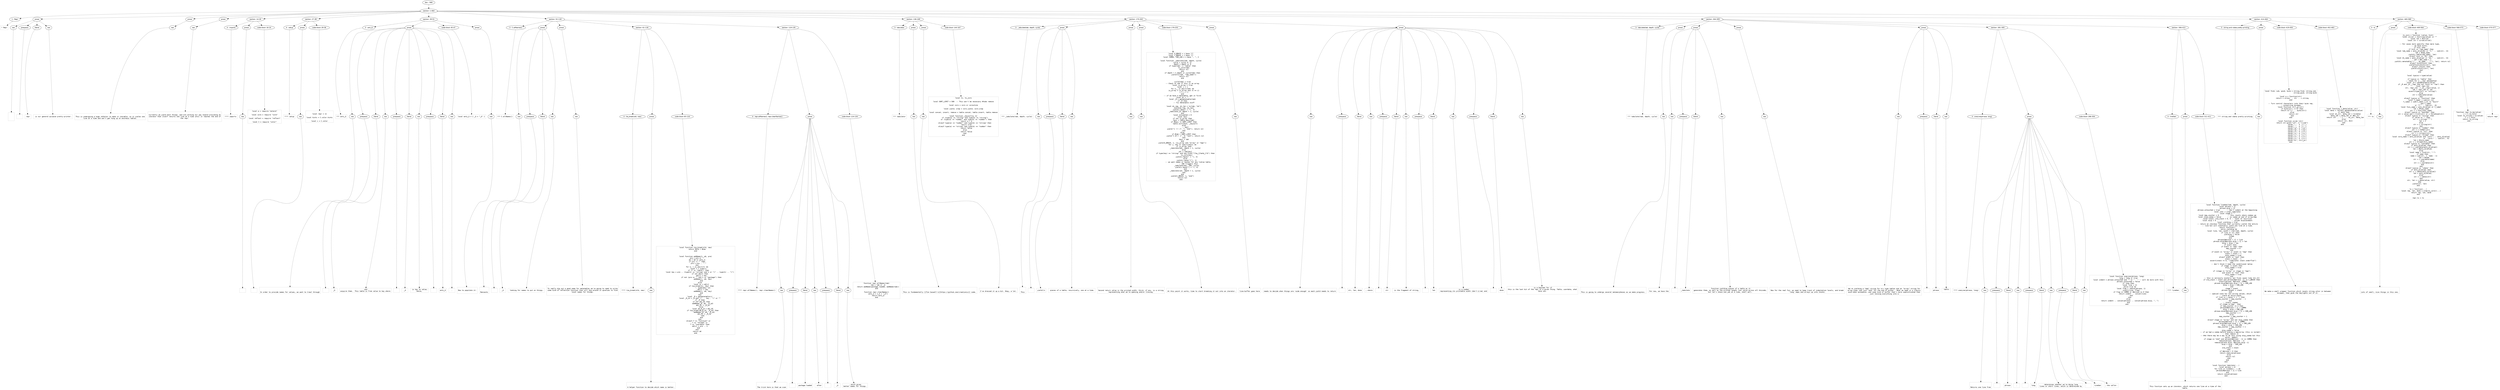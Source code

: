 digraph lpegNode {

node [fontname=Helvetica]
edge [style=dashed]

doc_0 [label="doc - 580"]


doc_0 -> { section_1}
{rank=same; section_1}

section_1 [label="section: 1-464"]


// END RANK doc_0

section_1 -> { header_2 prose_3 prose_4 prose_5 section_6 section_7 section_8 section_9 section_10 section_11 section_12 section_13 section_14}
{rank=same; header_2 prose_3 prose_4 prose_5 section_6 section_7 section_8 section_9 section_10 section_11 section_12 section_13 section_14}

header_2 [label="1 : Repr"]

prose_3 [label="prose"]

prose_4 [label="prose"]

prose_5 [label="prose"]

section_6 [label="section: 14-26"]

section_7 [label="section: 27-38"]

section_8 [label="section: 39-51"]

section_9 [label="section: 52-118"]

section_10 [label="section: 136-169"]

section_11 [label="section: 170-263"]

section_12 [label="section: 264-305"]

section_13 [label="section: 414-464"]

section_14 [label="section: 465-580"]


// END RANK section_1

header_2 -> leaf_15
leaf_15  [color=Gray,shape=rectangle,fontname=Inconsolata,label="* Repr"]
// END RANK header_2

prose_3 -> { raw_16 prespace_17 literal_18 raw_19}
{rank=same; raw_16 prespace_17 literal_18 raw_19}

raw_16 [label="raw"]

prespace_17 [label="prespace"]

literal_18 [label="literal"]

raw_19 [label="raw"]


// END RANK prose_3

raw_16 -> leaf_20
leaf_20  [color=Gray,shape=rectangle,fontname=Inconsolata,label="


 "]
// END RANK raw_16

prespace_17 -> leaf_21
leaf_21  [color=Gray,shape=rectangle,fontname=Inconsolata,label=" "]
// END RANK prespace_17

literal_18 -> leaf_22
leaf_22  [color=Gray,shape=rectangle,fontname=Inconsolata,label="repr"]
// END RANK literal_18

raw_19 -> leaf_23
leaf_23  [color=Gray,shape=rectangle,fontname=Inconsolata,label=" is our general-purpose pretty-printer.
"]
// END RANK raw_19

prose_4 -> { raw_24}
{rank=same; raw_24}

raw_24 [label="raw"]


// END RANK prose_4

raw_24 -> leaf_25
leaf_25  [color=Gray,shape=rectangle,fontname=Inconsolata,label="
This is undergoing a huge refactor to make it iterable, so it yields one
line at a time and won't get hung up on enormous tables.
"]
// END RANK raw_24

prose_5 -> { raw_26}
{rank=same; raw_26}

raw_26 [label="raw"]


// END RANK prose_5

raw_26 -> leaf_27
leaf_27  [color=Gray,shape=rectangle,fontname=Inconsolata,label="
Currently we yield most things, and are working our way toward providing an
iterator that itself returns one line at a time until it reaches the end of
the repr.

"]
// END RANK raw_26

section_6 -> { header_28 prose_29 codeblock_30}
{rank=same; header_28 prose_29 codeblock_30}

header_28 [label="4 : imports"]

prose_29 [label="prose"]

codeblock_30 [label="code block 16-24"]


// END RANK section_6

header_28 -> leaf_31
leaf_31  [color=Gray,shape=rectangle,fontname=Inconsolata,label="**** imports"]
// END RANK header_28

prose_29 -> { raw_32}
{rank=same; raw_32}

raw_32 [label="raw"]


// END RANK prose_29

raw_32 -> leaf_33
leaf_33  [color=Gray,shape=rectangle,fontname=Inconsolata,label="
"]
// END RANK raw_32

codeblock_30 -> leaf_34
leaf_34  [color=Gray,shape=rectangle,fontname=Inconsolata,label="local a = require \"anterm\"

local core = require \"core\"

local reflect = require \"reflect\"

local C = require \"color\""]
// END RANK codeblock_30

section_7 -> { header_35 prose_36 codeblock_37}
{rank=same; header_35 prose_36 codeblock_37}

header_35 [label="4 : setup"]

prose_36 [label="prose"]

codeblock_37 [label="code block 29-36"]


// END RANK section_7

header_35 -> leaf_38
leaf_38  [color=Gray,shape=rectangle,fontname=Inconsolata,label="**** setup"]
// END RANK header_35

prose_36 -> { raw_39}
{rank=same; raw_39}

raw_39 [label="raw"]


// END RANK prose_36

raw_39 -> leaf_40
leaf_40  [color=Gray,shape=rectangle,fontname=Inconsolata,label="
"]
// END RANK raw_39

codeblock_37 -> leaf_41
leaf_41  [color=Gray,shape=rectangle,fontname=Inconsolata,label="
local repr = {}

local hints = C.color.hints

local c = C.color"]
// END RANK codeblock_37

section_8 -> { header_42 prose_43 codeblock_44 prose_45}
{rank=same; header_42 prose_43 codeblock_44 prose_45}

header_42 [label="3 : anti_G"]

prose_43 [label="prose"]

codeblock_44 [label="code block 45-47"]

prose_45 [label="prose"]


// END RANK section_8

header_42 -> leaf_46
leaf_46  [color=Gray,shape=rectangle,fontname=Inconsolata,label="*** anti_G"]
// END RANK header_42

prose_43 -> { raw_47 prespace_48 literal_49 raw_50 prespace_51 literal_52 raw_53 prespace_54 literal_55 raw_56}
{rank=same; raw_47 prespace_48 literal_49 raw_50 prespace_51 literal_52 raw_53 prespace_54 literal_55 raw_56}

raw_47 [label="raw"]

prespace_48 [label="prespace"]

literal_49 [label="literal"]

raw_50 [label="raw"]

prespace_51 [label="prespace"]

literal_52 [label="literal"]

raw_53 [label="raw"]

prespace_54 [label="prespace"]

literal_55 [label="literal"]

raw_56 [label="raw"]


// END RANK prose_43

raw_47 -> leaf_57
leaf_57  [color=Gray,shape=rectangle,fontname=Inconsolata,label="

In order to provide names for values, we want to trawl through"]
// END RANK raw_47

prespace_48 -> leaf_58
leaf_58  [color=Gray,shape=rectangle,fontname=Inconsolata,label=" "]
// END RANK prespace_48

literal_49 -> leaf_59
leaf_59  [color=Gray,shape=rectangle,fontname=Inconsolata,label="_G"]
// END RANK literal_49

raw_50 -> leaf_60
leaf_60  [color=Gray,shape=rectangle,fontname=Inconsolata,label=" and
acquire them.  This table is from value to key where"]
// END RANK raw_50

prespace_51 -> leaf_61
leaf_61  [color=Gray,shape=rectangle,fontname=Inconsolata,label=" "]
// END RANK prespace_51

literal_52 -> leaf_62
leaf_62  [color=Gray,shape=rectangle,fontname=Inconsolata,label="_G"]
// END RANK literal_52

raw_53 -> leaf_63
leaf_63  [color=Gray,shape=rectangle,fontname=Inconsolata,label=" is key to value,
hence,"]
// END RANK raw_53

prespace_54 -> leaf_64
leaf_64  [color=Gray,shape=rectangle,fontname=Inconsolata,label=" "]
// END RANK prespace_54

literal_55 -> leaf_65
leaf_65  [color=Gray,shape=rectangle,fontname=Inconsolata,label="anti_G"]
// END RANK literal_55

raw_56 -> leaf_66
leaf_66  [color=Gray,shape=rectangle,fontname=Inconsolata,label=".
"]
// END RANK raw_56

codeblock_44 -> leaf_67
leaf_67  [color=Gray,shape=rectangle,fontname=Inconsolata,label="local anti_G = { _G = \"_G\" }"]
// END RANK codeblock_44

prose_45 -> { raw_68}
{rank=same; raw_68}

raw_68 [label="raw"]


// END RANK prose_45

raw_68 -> leaf_69
leaf_69  [color=Gray,shape=rectangle,fontname=Inconsolata,label="
Now to populate it:

"]
// END RANK raw_68

section_9 -> { header_70 prose_71 prose_72 section_73 section_74}
{rank=same; header_70 prose_71 prose_72 section_73 section_74}

header_70 [label="3 : C.allNames()"]

prose_71 [label="prose"]

prose_72 [label="prose"]

section_73 [label="section: 61-118"]

section_74 [label="section: 119-135"]


// END RANK section_9

header_70 -> leaf_75
leaf_75  [color=Gray,shape=rectangle,fontname=Inconsolata,label="*** C.allNames()"]
// END RANK header_70

prose_71 -> { raw_76 prespace_77 literal_78 raw_79}
{rank=same; raw_76 prespace_77 literal_78 raw_79}

raw_76 [label="raw"]

prespace_77 [label="prespace"]

literal_78 [label="literal"]

raw_79 [label="raw"]


// END RANK prose_71

raw_76 -> leaf_80
leaf_80  [color=Gray,shape=rectangle,fontname=Inconsolata,label="

Ransacks"]
// END RANK raw_76

prespace_77 -> leaf_81
leaf_81  [color=Gray,shape=rectangle,fontname=Inconsolata,label=" "]
// END RANK prespace_77

literal_78 -> leaf_82
leaf_82  [color=Gray,shape=rectangle,fontname=Inconsolata,label="_G"]
// END RANK literal_78

raw_79 -> leaf_83
leaf_83  [color=Gray,shape=rectangle,fontname=Inconsolata,label=" looking for names to put on things.
"]
// END RANK raw_79

prose_72 -> { raw_84}
{rank=same; raw_84}

raw_84 [label="raw"]


// END RANK prose_72

raw_84 -> leaf_85
leaf_85  [color=Gray,shape=rectangle,fontname=Inconsolata,label="
To really dig out a good name for metatables we're going to need to write
some kind of reflection function that will dig around in upvalues to find
local names for things.

"]
// END RANK raw_84

section_73 -> { header_86 prose_87 codeblock_88}
{rank=same; header_86 prose_87 codeblock_88}

header_86 [label="4 : tie_break(old, new)"]

prose_87 [label="prose"]

codeblock_88 [label="code block 65-116"]


// END RANK section_73

header_86 -> leaf_89
leaf_89  [color=Gray,shape=rectangle,fontname=Inconsolata,label="**** tie_break(old, new)"]
// END RANK header_86

prose_87 -> { raw_90}
{rank=same; raw_90}

raw_90 [label="raw"]


// END RANK prose_87

raw_90 -> leaf_91
leaf_91  [color=Gray,shape=rectangle,fontname=Inconsolata,label="

A helper function to decide which name is better.
"]
// END RANK raw_90

codeblock_88 -> leaf_92
leaf_92  [color=Gray,shape=rectangle,fontname=Inconsolata,label="local function tie_break(old, new)
   return #old > #new
end


local function addName(t, aG, pre)
   pre = pre or \"\"
   aG = aG or anti_G
   if pre ~= \"\" then
      pre = pre .. \".\"
   end
   for k, v in pairs(t) do
      local T = type(v)
      if (T == \"table\") then
         local key = pre .. (type(k) == \"string\" and k or \"<\" .. type(k) .. \">\")
         if not aG[v] then
            aG[v] = key
            if not (pre == \"\" and k == \"package\") then
               addName(v, aG, key)
            end
         else
            local kv = aG[v]
            if tie_break(kv, key) then
               -- quadradic lol
               aG[v] = key
               addName(v, aG, key)
            end
         end
         local _M = getmetatable(v)
         local _M_id = _M and \"⟨\" .. key.. \"⟩\" or \"\"
         if _M then
            if not aG[_M] then
               addName(_M, aG, _M_id)
               aG[_M] = _M_id
            else
               local aG_M_id = aG[_M]
               if tie_break(aG_M_id, _M_id) then
                  addName(_M, aG, _M_id)
                  aG[_M] = _M_id
               end
            end
         end
      elseif T == \"function\" or
         T == \"thread\" or
         T == \"userdata\" then
         aG[v] = pre .. k
      end
   end
   return aG
end"]
// END RANK codeblock_88

section_74 -> { header_93 prose_94 codeblock_95}
{rank=same; header_93 prose_94 codeblock_95}

header_93 [label="4 : repr.allNames(), repr.clearNames()"]

prose_94 [label="prose"]

codeblock_95 [label="code block 124-134"]


// END RANK section_74

header_93 -> leaf_96
leaf_96  [color=Gray,shape=rectangle,fontname=Inconsolata,label="**** repr.allNames(), repr.clearNames()"]
// END RANK header_93

prose_94 -> { raw_97 prespace_98 literal_99 raw_100 prespace_101 literal_102 raw_103}
{rank=same; raw_97 prespace_98 literal_99 raw_100 prespace_101 literal_102 raw_103}

raw_97 [label="raw"]

prespace_98 [label="prespace"]

literal_99 [label="literal"]

raw_100 [label="raw"]

prespace_101 [label="prespace"]

literal_102 [label="literal"]

raw_103 [label="raw"]


// END RANK prose_94

raw_97 -> leaf_104
leaf_104  [color=Gray,shape=rectangle,fontname=Inconsolata,label="

The trick here is that we scan"]
// END RANK raw_97

prespace_98 -> leaf_105
leaf_105  [color=Gray,shape=rectangle,fontname=Inconsolata,label=" "]
// END RANK prespace_98

literal_99 -> leaf_106
leaf_106  [color=Gray,shape=rectangle,fontname=Inconsolata,label="package.loaded"]
// END RANK literal_99

raw_100 -> leaf_107
leaf_107  [color=Gray,shape=rectangle,fontname=Inconsolata,label=" after"]
// END RANK raw_100

prespace_101 -> leaf_108
leaf_108  [color=Gray,shape=rectangle,fontname=Inconsolata,label=" "]
// END RANK prespace_101

literal_102 -> leaf_109
leaf_109  [color=Gray,shape=rectangle,fontname=Inconsolata,label="_G"]
// END RANK literal_102

raw_103 -> leaf_110
leaf_110  [color=Gray,shape=rectangle,fontname=Inconsolata,label=", which gives
better names for things.
"]
// END RANK raw_103

codeblock_95 -> leaf_111
leaf_111  [color=Gray,shape=rectangle,fontname=Inconsolata,label="function repr.allNames(tab)
   tab = tab or _G
   return addName(package.loaded, addName(tab))
end

function repr.clearNames()
   anti_G = {_G = \"_G\"}
   return anti_G
end"]
// END RANK codeblock_95

section_10 -> { header_112 prose_113 prose_114 codeblock_115}
{rank=same; header_112 prose_113 prose_114 codeblock_115}

header_112 [label="3 : tabulator"]

prose_113 [label="prose"]

prose_114 [label="prose"]

codeblock_115 [label="code block 144-167"]


// END RANK section_10

header_112 -> leaf_116
leaf_116  [color=Gray,shape=rectangle,fontname=Inconsolata,label="*** tabulator"]
// END RANK header_112

prose_113 -> { raw_117}
{rank=same; raw_117}

raw_117 [label="raw"]


// END RANK prose_113

raw_117 -> leaf_118
leaf_118  [color=Gray,shape=rectangle,fontname=Inconsolata,label="

This is fundamentally [[Tim Caswell's][https://github.com/creationix]] code.
"]
// END RANK raw_117

prose_114 -> { raw_119}
{rank=same; raw_119}

raw_119 [label="raw"]


// END RANK prose_114

raw_119 -> leaf_120
leaf_120  [color=Gray,shape=rectangle,fontname=Inconsolata,label="
I've dressed it up a bit. Okay, a lot.
"]
// END RANK raw_119

codeblock_115 -> leaf_121
leaf_121  [color=Gray,shape=rectangle,fontname=Inconsolata,label="local ts, ts_coro

local SORT_LIMIT = 500  -- This won't be necessary #todo remove

local coro = coro or coroutine

local yield, wrap = coro.yield, coro.wrap

local concat, insert, remove = table.concat, table.insert, table.remove

local function _keysort(a, b)
   if (type(a) == \"string\" and type(b) == \"string\")
      or (type(a) == \"number\" and type(b) == \"number\") then
      return a < b
   elseif type(a) == \"number\" and type(b) == \"string\" then
      return true
   elseif type(a) == \"string\" and type(b) == \"number\" then
      return false
   else
      return false
   end
end"]
// END RANK codeblock_115

section_11 -> { header_122 prose_123 prose_124 prose_125 codeblock_126 prose_127 prose_128}
{rank=same; header_122 prose_123 prose_124 prose_125 codeblock_126 prose_127 prose_128}

header_122 [label="3 : _tabulate(tab, depth, cycle)"]

prose_123 [label="prose"]

prose_124 [label="prose"]

prose_125 [label="prose"]

codeblock_126 [label="code block 179-253"]

prose_127 [label="prose"]

prose_128 [label="prose"]


// END RANK section_11

header_122 -> leaf_129
leaf_129  [color=Gray,shape=rectangle,fontname=Inconsolata,label="*** _tabulate(tab, depth, cycle)"]
// END RANK header_122

prose_123 -> { raw_130 prespace_131 literal_132 raw_133}
{rank=same; raw_130 prespace_131 literal_132 raw_133}

raw_130 [label="raw"]

prespace_131 [label="prespace"]

literal_132 [label="literal"]

raw_133 [label="raw"]


// END RANK prose_123

raw_130 -> leaf_134
leaf_134  [color=Gray,shape=rectangle,fontname=Inconsolata,label="

This"]
// END RANK raw_130

prespace_131 -> leaf_135
leaf_135  [color=Gray,shape=rectangle,fontname=Inconsolata,label=" "]
// END RANK prespace_131

literal_132 -> leaf_136
leaf_136  [color=Gray,shape=rectangle,fontname=Inconsolata,label="yield()s"]
// END RANK literal_132

raw_133 -> leaf_137
leaf_137  [color=Gray,shape=rectangle,fontname=Inconsolata,label=" pieces of a table, recursively, one at a time.
"]
// END RANK raw_133

prose_124 -> { raw_138}
{rank=same; raw_138}

raw_138 [label="raw"]


// END RANK prose_124

raw_138 -> leaf_139
leaf_139  [color=Gray,shape=rectangle,fontname=Inconsolata,label="
Second return value is the printed width, third, if any, is a string
representing what we're opening and/or closing.
"]
// END RANK raw_138

prose_125 -> { raw_140}
{rank=same; raw_140}

raw_140 [label="raw"]


// END RANK prose_125

raw_140 -> leaf_141
leaf_141  [color=Gray,shape=rectangle,fontname=Inconsolata,label="
At this point it works, time to start breaking it out into an iterator.
"]
// END RANK raw_140

codeblock_126 -> leaf_142
leaf_142  [color=Gray,shape=rectangle,fontname=Inconsolata,label="local O_BRACE = c.base \"{\"
local C_BRACE = c.base \"}\"
local COMMA, COM_LEN = c.base \", \", 2

local function _tabulate(tab, depth, cycle)
   cycle = cycle or {}
   depth = depth or 0
   if type(tab) ~= \"table\" then
      ts_coro(tab)
      return nil
   end
   if depth > C.depth or cycle[tab] then
      yield(ts(tab, \"tab_name\"))
      return nil
   end

   cycle[tab] = true
   -- Check to see if this is an array
   local is_array = true
   local i = 1
   for k,_ in pairs(tab) do
      is_array = is_array and (k == i)
      i = i + 1
   end
   -- if we have a metatable, get it first
   local mt = \"\"
   local _M = getmetatable(tab)
   if _M then
      -- fix metatable stuff

      local mt_rep, mt_len = ts(tab, \"mt\")
      yield(mt_rep, mt_len)
      yield(c.base(\" = \"), 3)
      _tabulate(_M, depth + 1, cycle)
   end
   local estimated = 0
   local keys
   if not is_array then
      keys = table.keys(tab)
      if #keys <= SORT_LIMIT then
         table.sort(keys, _keysort)
      else
         -- bail
         yield(\"{ !!! }\", 7, \"end\"); return nil
      end
   else
      if #tab > SORT_LIMIT then
         yield(\"{ #!!! }\", 8, \"end\"); return nil
      end
      keys = tab
   end
   yield(O_BRACE, 1, (is_array and \"array\" or \"map\"))
   for j, key in ipairs(keys) do
      if is_array then
         _tabulate(key, depth + 1, cycle)
      else
         val = tab[key]
         if type(key) == \"string\" and key:find(\"^[%a_][%a%d_]*$\") then
            ts_coro(key)
            yield(c.base(\" = \"), 3)
         else
            yield(c.base(\"[\"), 1)
               -- we want names or hashes for any lvalue table,
               -- 100 triggers this
            _tabulate(key, 100, cycle)
            yield(c.base(\"] = \"), 4)
         end
         _tabulate(val, depth + 1, cycle)
      end
   end
   yield(C_BRACE, 1, \"end\")
   return nil
end"]
// END RANK codeblock_126

prose_127 -> { raw_143}
{rank=same; raw_143}

raw_143 [label="raw"]


// END RANK prose_127

raw_143 -> leaf_144
leaf_144  [color=Gray,shape=rectangle,fontname=Inconsolata,label="
line-buffer goes here
"]
// END RANK raw_143

prose_128 -> { raw_145 prespace_146 literal_147 raw_148 prespace_149 literal_150 raw_151 prespace_152 literal_153 raw_154 prespace_155 literal_156 raw_157}
{rank=same; raw_145 prespace_146 literal_147 raw_148 prespace_149 literal_150 raw_151 prespace_152 literal_153 raw_154 prespace_155 literal_156 raw_157}

raw_145 [label="raw"]

prespace_146 [label="prespace"]

literal_147 [label="literal"]

raw_148 [label="raw"]

prespace_149 [label="prespace"]

literal_150 [label="literal"]

raw_151 [label="raw"]

prespace_152 [label="prespace"]

literal_153 [label="literal"]

raw_154 [label="raw"]

prespace_155 [label="prespace"]

literal_156 [label="literal"]

raw_157 [label="raw"]


// END RANK prose_128

raw_145 -> leaf_158
leaf_158  [color=Gray,shape=rectangle,fontname=Inconsolata,label="
needs to decide when things are 'wide enough' so each yield needs to return"]
// END RANK raw_145

prespace_146 -> leaf_159
leaf_159  [color=Gray,shape=rectangle,fontname=Inconsolata,label=""]
// END RANK prespace_146

literal_147 -> leaf_160
leaf_160  [color=Gray,shape=rectangle,fontname=Inconsolata,label="str, len, done"]
// END RANK literal_147

raw_148 -> leaf_161
leaf_161  [color=Gray,shape=rectangle,fontname=Inconsolata,label=", where"]
// END RANK raw_148

prespace_149 -> leaf_162
leaf_162  [color=Gray,shape=rectangle,fontname=Inconsolata,label=" "]
// END RANK prespace_149

literal_150 -> leaf_163
leaf_163  [color=Gray,shape=rectangle,fontname=Inconsolata,label="str"]
// END RANK literal_150

raw_151 -> leaf_164
leaf_164  [color=Gray,shape=rectangle,fontname=Inconsolata,label=" is the fragment of string,"]
// END RANK raw_151

prespace_152 -> leaf_165
leaf_165  [color=Gray,shape=rectangle,fontname=Inconsolata,label=" "]
// END RANK prespace_152

literal_153 -> leaf_166
leaf_166  [color=Gray,shape=rectangle,fontname=Inconsolata,label="len"]
// END RANK literal_153

raw_154 -> leaf_167
leaf_167  [color=Gray,shape=rectangle,fontname=Inconsolata,label=" is a number
representing its printable width (don't @ me) and"]
// END RANK raw_154

prespace_155 -> leaf_168
leaf_168  [color=Gray,shape=rectangle,fontname=Inconsolata,label=" "]
// END RANK prespace_155

literal_156 -> leaf_169
leaf_169  [color=Gray,shape=rectangle,fontname=Inconsolata,label="done"]
// END RANK literal_156

raw_157 -> leaf_170
leaf_170  [color=Gray,shape=rectangle,fontname=Inconsolata,label=" is a boolean for if
this is the last bit of the repr of a given thing. Table, userdata, what
have you.

"]
// END RANK raw_157

section_12 -> { header_171 prose_172 prose_173 prose_174 prose_175 section_176 section_177}
{rank=same; header_171 prose_172 prose_173 prose_174 prose_175 section_176 section_177}

header_171 [label="3 : tabulate(tab, depth, cycle)"]

prose_172 [label="prose"]

prose_173 [label="prose"]

prose_174 [label="prose"]

prose_175 [label="prose"]

section_176 [label="section: 281-305"]

section_177 [label="section: 306-413"]


// END RANK section_12

header_171 -> leaf_178
leaf_178  [color=Gray,shape=rectangle,fontname=Inconsolata,label="*** tabulate(tab, depth, cycle)"]
// END RANK header_171

prose_172 -> { raw_179}
{rank=same; raw_179}

raw_179 [label="raw"]


// END RANK prose_172

raw_179 -> leaf_180
leaf_180  [color=Gray,shape=rectangle,fontname=Inconsolata,label="

This is going to undergo several metamorpheses as we make progress.
"]
// END RANK raw_179

prose_173 -> { raw_181 prespace_182 literal_183 raw_184}
{rank=same; raw_181 prespace_182 literal_183 raw_184}

raw_181 [label="raw"]

prespace_182 [label="prespace"]

literal_183 [label="literal"]

raw_184 [label="raw"]


// END RANK prose_173

raw_181 -> leaf_185
leaf_185  [color=Gray,shape=rectangle,fontname=Inconsolata,label="
For now, we have the"]
// END RANK raw_181

prespace_182 -> leaf_186
leaf_186  [color=Gray,shape=rectangle,fontname=Inconsolata,label=" "]
// END RANK prespace_182

literal_183 -> leaf_187
leaf_187  [color=Gray,shape=rectangle,fontname=Inconsolata,label="_tabulate"]
// END RANK literal_183

raw_184 -> leaf_188
leaf_188  [color=Gray,shape=rectangle,fontname=Inconsolata,label=" function yielding pieces of a table as it
generates them, as well as the printed length (not valid across all Unicode,
but let's shave one yak at a time, shall we?).
"]
// END RANK raw_184

prose_174 -> { raw_189}
{rank=same; raw_189}

raw_189 [label="raw"]


// END RANK prose_174

raw_189 -> leaf_190
leaf_190  [color=Gray,shape=rectangle,fontname=Inconsolata,label="
Now for the real fun: we need to keep track of indentation levels, and break
'long' maps and arrays up into chunks.
"]
// END RANK raw_189

prose_175 -> { raw_191 prespace_192 literal_193 raw_194}
{rank=same; raw_191 prespace_192 literal_193 raw_194}

raw_191 [label="raw"]

prespace_192 [label="prespace"]

literal_193 [label="literal"]

raw_194 [label="raw"]


// END RANK prose_175

raw_191 -> leaf_195
leaf_195  [color=Gray,shape=rectangle,fontname=Inconsolata,label="
We're yielding a \"map\" string for k/v type tables and an \"array\" string for
array-type, and just \"end\" for the end of either.  What we need is a classic
push-down automaton, and some kind of buffer that's more sophisticated than
just tossing everything into a"]
// END RANK raw_191

prespace_192 -> leaf_196
leaf_196  [color=Gray,shape=rectangle,fontname=Inconsolata,label=" "]
// END RANK prespace_192

literal_193 -> leaf_197
leaf_197  [color=Gray,shape=rectangle,fontname=Inconsolata,label="phrase"]
// END RANK literal_193

raw_194 -> leaf_198
leaf_198  [color=Gray,shape=rectangle,fontname=Inconsolata,label=" table.

"]
// END RANK raw_194

section_176 -> { header_199 prose_200 codeblock_201}
{rank=same; header_199 prose_200 codeblock_201}

header_199 [label="4 : oneLine(phrase, long)"]

prose_200 [label="prose"]

codeblock_201 [label="code block 286-304"]


// END RANK section_176

header_199 -> leaf_202
leaf_202  [color=Gray,shape=rectangle,fontname=Inconsolata,label="**** oneLine(phrase, long)"]
// END RANK header_199

prose_200 -> { raw_203 prespace_204 literal_205 raw_206 prespace_207 literal_208 raw_209 prespace_210 literal_211 raw_212}
{rank=same; raw_203 prespace_204 literal_205 raw_206 prespace_207 literal_208 raw_209 prespace_210 literal_211 raw_212}

raw_203 [label="raw"]

prespace_204 [label="prespace"]

literal_205 [label="literal"]

raw_206 [label="raw"]

prespace_207 [label="prespace"]

literal_208 [label="literal"]

raw_209 [label="raw"]

prespace_210 [label="prespace"]

literal_211 [label="literal"]

raw_212 [label="raw"]


// END RANK prose_200

raw_203 -> leaf_213
leaf_213  [color=Gray,shape=rectangle,fontname=Inconsolata,label="

Returns one line from"]
// END RANK raw_203

prespace_204 -> leaf_214
leaf_214  [color=Gray,shape=rectangle,fontname=Inconsolata,label=" "]
// END RANK prespace_204

literal_205 -> leaf_215
leaf_215  [color=Gray,shape=rectangle,fontname=Inconsolata,label="phrase"]
// END RANK literal_205

raw_206 -> leaf_216
leaf_216  [color=Gray,shape=rectangle,fontname=Inconsolata,label="."]
// END RANK raw_206

prespace_207 -> leaf_217
leaf_217  [color=Gray,shape=rectangle,fontname=Inconsolata,label=" "]
// END RANK prespace_207

literal_208 -> leaf_218
leaf_218  [color=Gray,shape=rectangle,fontname=Inconsolata,label="long"]
// END RANK literal_208

raw_209 -> leaf_219
leaf_219  [color=Gray,shape=rectangle,fontname=Inconsolata,label=" determines whether we're doing long
lines or short lines, which is determined by"]
// END RANK raw_209

prespace_210 -> leaf_220
leaf_220  [color=Gray,shape=rectangle,fontname=Inconsolata,label=" "]
// END RANK prespace_210

literal_211 -> leaf_221
leaf_221  [color=Gray,shape=rectangle,fontname=Inconsolata,label="lineGen"]
// END RANK literal_211

raw_212 -> leaf_222
leaf_222  [color=Gray,shape=rectangle,fontname=Inconsolata,label=", the caller.
"]
// END RANK raw_212

codeblock_201 -> leaf_223
leaf_223  [color=Gray,shape=rectangle,fontname=Inconsolata,label="local function oneLine(phrase, long)
   long = long or true
   local indent = phrase.untouched and \"\" or \"   \" -- will do more with this
   phrase.untouched = false
   if long then
      local line = {}
      while true do
         local frag = remove(phrase, 1)
         insert(line, frag)
         if frag == COMMA or #phrase == 0 then
            return indent .. concat(line)
         end
      end
   else
      return indent .. concat(phrase) .. concat(phrase.disp, \", \")
   end
end"]
// END RANK codeblock_201

section_177 -> { header_224 prose_225 codeblock_226}
{rank=same; header_224 prose_225 codeblock_226}

header_224 [label="4 : lineGen"]

prose_225 [label="prose"]

codeblock_226 [label="code block 311-411"]


// END RANK section_177

header_224 -> leaf_227
leaf_227  [color=Gray,shape=rectangle,fontname=Inconsolata,label="**** lineGen"]
// END RANK header_224

prose_225 -> { raw_228}
{rank=same; raw_228}

raw_228 [label="raw"]


// END RANK prose_225

raw_228 -> leaf_229
leaf_229  [color=Gray,shape=rectangle,fontname=Inconsolata,label="

This function sets up an iterator, which returns one line at a time of the
table.
"]
// END RANK raw_228

codeblock_226 -> leaf_230
leaf_230  [color=Gray,shape=rectangle,fontname=Inconsolata,label="local function lineGen(tab, depth, cycle)
   local phrase = {}
   phrase.disp = {}
   phrase.untouched = true       -- don't indent at the beginning
   local iter = wrap(_tabulate)
   local stage = \"\"
   local map_counter = 0         -- this counts where commas go
   local skip_comma = false      -- no comma at end of array/map
   local stack, old_stack = 0, 0 -- level of recursion
   local disp = 0                -- column displacement
   local yielding = true
   -- return an iterator function that currently yields the entire
   -- line but will eventually yield one line at a time.
   return function()
      while yielding do
         local line, len, event = iter(tab, depth, cycle)
         if line == nil then
            yielding = false
            break
         end
         phrase[#phrase + 1] = line
         phrase.disp[#phrase.disp + 1] = len
         disp = disp + len
         if event then
            if event == \"map\" then
               map_counter = 0
            end
            if event == \"array\" or event == \"map\" then
               stack = stack + 1
               skip_comma = true
            elseif event == \"end\" then
               stack = stack - 1
               assert(stack >= 0, \"(tabulate) stack underflow\")
            end
            -- don't think I need the conditional below
            if stage ~= event then
               skip_comma = true
            end
            if (stage == \"array\" or stage == \"map\")
               and event == \"end\" then
               skip_comma = true
            end
            -- this is seriously esoteric but fixes cases like {{},{}}
            if old_stack < stack and phrase[#phrase -1] == C_BRACE then
               insert(phrase, #phrase, COMMA)
               phrase.disp[#phrase.disp + 1] = COM_LEN
               disp = disp + COM_LEN
            end
            stage = event
            phrase.height = stack
         end
         -- special-case for non-string values, which
         -- yield an extra piece
         if line == c.base(\"] = \") then
            map_counter = map_counter - 1
         end
         -- insert commas
         if stage ==\"map\"  then
            if map_counter == 3 then
               phrase[#phrase + 1] = COMMA
               disp = disp + COM_LEN
               phrase.disp[#phrase.disp + 1] = COM_LEN
               map_counter = 1
            else
               map_counter = map_counter + 1
            end
         elseif stage == \"array\" and not skip_comma then
            phrase[#phrase + 1] = COMMA
            phrase.disp[#phrase.disp + 1] = COM_LEN
            disp = disp + COM_LEN
            map_counter = map_counter + 1
         end
         skip_comma = false
         -- if we had a comma before ending a map/array (this is normal)
         -- then remove it
         -- #nb there may be a way to do this using skip_comma but this
         -- works, dammit.
         if stage == \"end\" and phrase[#phrase - 1] == COMMA then
            remove(phrase, #phrase - 1)
            remove(phrase.disp, #phrase.disp -1)
            disp = disp - COM_LEN
         end
         old_stack = stack
      end
      if #phrase > 0 then
         return oneLine(phrase)
      else
         return nil
      end
   end
end

local function tabulate(...)
   local phrase = {}
   for line in lineGen(...) do
      phrase[#phrase + 1] = line
   end
   return concat(phrase)
end"]
// END RANK codeblock_226

section_13 -> { header_231 prose_232 codeblock_233 codeblock_234}
{rank=same; header_231 prose_232 codeblock_233 codeblock_234}

header_231 [label="3 : string and cdata pretty-printing"]

prose_232 [label="prose"]

codeblock_233 [label="code block 419-450"]

codeblock_234 [label="code block 452-463"]


// END RANK section_13

header_231 -> leaf_235
leaf_235  [color=Gray,shape=rectangle,fontname=Inconsolata,label="*** string and cdata pretty-printing"]
// END RANK header_231

prose_232 -> { raw_236}
{rank=same; raw_236}

raw_236 [label="raw"]


// END RANK prose_232

raw_236 -> leaf_237
leaf_237  [color=Gray,shape=rectangle,fontname=Inconsolata,label="

We make a small wrapper function which resets string color in between
escapes, then gsub the daylights out of it.
"]
// END RANK raw_236

codeblock_233 -> leaf_238
leaf_238  [color=Gray,shape=rectangle,fontname=Inconsolata,label="local find, sub, gsub, byte = string.find, string.sub,
                              string.gsub, string.byte

local e = function(str)
   return c.stresc .. str .. c.string
end

-- Turn control characters into their byte rep,
-- preserving escapes
local function ctrl_pr(str)
   if byte(str) ~= 27 then
      return e(\"\\\\\" .. byte(str))
   else
      return str
   end
end

local function scrub (str)
   return str:gsub(\"\\27\", e \"\\\\x1b\")
             :gsub('\"',  e '\\\\\"')
             :gsub(\"'\",  e \"\\\\'\")
             :gsub(\"\\a\", e \"\\\\a\")
             :gsub(\"\\b\", e \"\\\\b\")
             :gsub(\"\\f\", e \"\\\\f\")
             :gsub(\"\\n\", e \"\\\\n\")
             :gsub(\"\\r\", e \"\\\\r\")
             :gsub(\"\\t\", e \"\\\\t\")
             :gsub(\"\\v\", e \"\\\\v\")
             :gsub(\"%c\", ctrl_pr)
end"]
// END RANK codeblock_233

codeblock_234 -> leaf_239
leaf_239  [color=Gray,shape=rectangle,fontname=Inconsolata,label="local function c_data(value, str)
   local meta = reflect.getmetatable(value)
   if meta then
      local mt_str, meta_len = ts(meta)
      meta_len = meta_len or #mt_str
      return str .. \" = \" .. mt_str, meta_len
   else
      return str, #str
   end
end"]
// END RANK codeblock_234

section_14 -> { header_240 prose_241 codeblock_242 codeblock_243 codeblock_244}
{rank=same; header_240 prose_241 codeblock_242 codeblock_243 codeblock_244}

header_240 [label="3 : ts"]

prose_241 [label="prose"]

codeblock_242 [label="code block 469-564"]

codeblock_243 [label="code block 566-573"]

codeblock_244 [label="code block 575-577"]


// END RANK section_14

header_240 -> leaf_245
leaf_245  [color=Gray,shape=rectangle,fontname=Inconsolata,label="*** ts"]
// END RANK header_240

prose_241 -> { raw_246}
{rank=same; raw_246}

raw_246 [label="raw"]


// END RANK prose_241

raw_246 -> leaf_247
leaf_247  [color=Gray,shape=rectangle,fontname=Inconsolata,label="

Lots of small, nice things in this one.
"]
// END RANK raw_246

codeblock_242 -> leaf_248
leaf_248  [color=Gray,shape=rectangle,fontname=Inconsolata,label="ts_coro = function (value, hint)
   local strval = tostring(value) or \"\"
   local len = #strval
   local str = scrub(strval)

   -- For cases more specific than mere type,
   -- we have hints:
   if hint then
      if hint == \"tab_name\" then
         local tab_name = anti_G[value] or \"t:\" .. sub(str, -6)
         len = #tab_name
         yield(c.table(tab_name), len)
      elseif hint == \"mt\" then
         local mt_name = anti_G[value] or \"mt:\" .. sub(str, -6)
         len = #mt_name + 2
         yield(c.metatable(\"⟨\" .. mt_name .. \"⟩\"), len); return nil
      elseif hints[hint] then
         yield(hints[hint](str), len)
      elseif c[hint] then
         yield(c[hint](str), len)
      end
   end

   local typica = type(value)

   if typica == \"table\" then
      -- check for a __repr metamethod
      local _M = getmetatable(value)
      if _M and _M.__repr and not (hint == \"raw\") then
         local repr_len
         str, repr_len  = _M.__repr(value, c)
         len = repr_len or len
         assert(type(str) == \"string\")
      else
         str = tabulate(value)
      end
   elseif typica == \"function\" then
      local f_label = sub(str,11)
      f_label = sub(f_label,1,5) == \"built\"
                and f_label
                or \"f:\" .. sub(str, -6)
      local func_name = anti_G[value] or f_label
      len = #func_name
      str = c.func(func_name)
   elseif typica == \"boolean\" then
      str = value and c.truth(str) or c.falsehood(str)
   elseif typica == \"string\" then
      if value == \"\" then
         str = c.string('\"\"')
         len = 2
      else
         str = c.string(str)
      end
   elseif typica == \"number\" then
      str = c.number(str)
   elseif typica == \"nil\" then
      str = c.nilness(str)
   elseif typica == \"thread\" then
      local coro_name = anti_G[value] and \"coro:\" .. anti_G[value]
                                      or  \"coro:\" .. sub(str, -6)
      len = #coro_name
      str = c.thread(coro_name)
   elseif typica == \"userdata\" then
      if anti_G[value] then
         str = c.userdata(anti_G[value])
         len = #anti_G[value]
      else
         local name = find(str, \":\")
         if name then
            name = sub(str, 1, name - 1)
            len = #name
            str = c.userdata(name)
         else
            str = c.userdata(str)
         end
      end
   elseif typica == \"cdata\" then
      if anti_G[value] then
         str = c.cdata(anti_G[value])
         len = anti_G[value]
      else
         str = c.cdata(str)
      end
      str, len = c_data(value, str)
   end
   yield(str, len)
end

ts = function(...)
      local rep, len, done = wrap(ts_coro)(...)
      return rep, len, done
end

repr.ts = ts"]
// END RANK codeblock_242

codeblock_243 -> leaf_249
leaf_249  [color=Gray,shape=rectangle,fontname=Inconsolata,label="function repr.ts_bw(value)
   c = C.no_color
   local to_string = ts(value)
   c = C.color
   return to_string
end"]
// END RANK codeblock_243

codeblock_244 -> leaf_250
leaf_250  [color=Gray,shape=rectangle,fontname=Inconsolata,label="return repr"]
// END RANK codeblock_244


}
